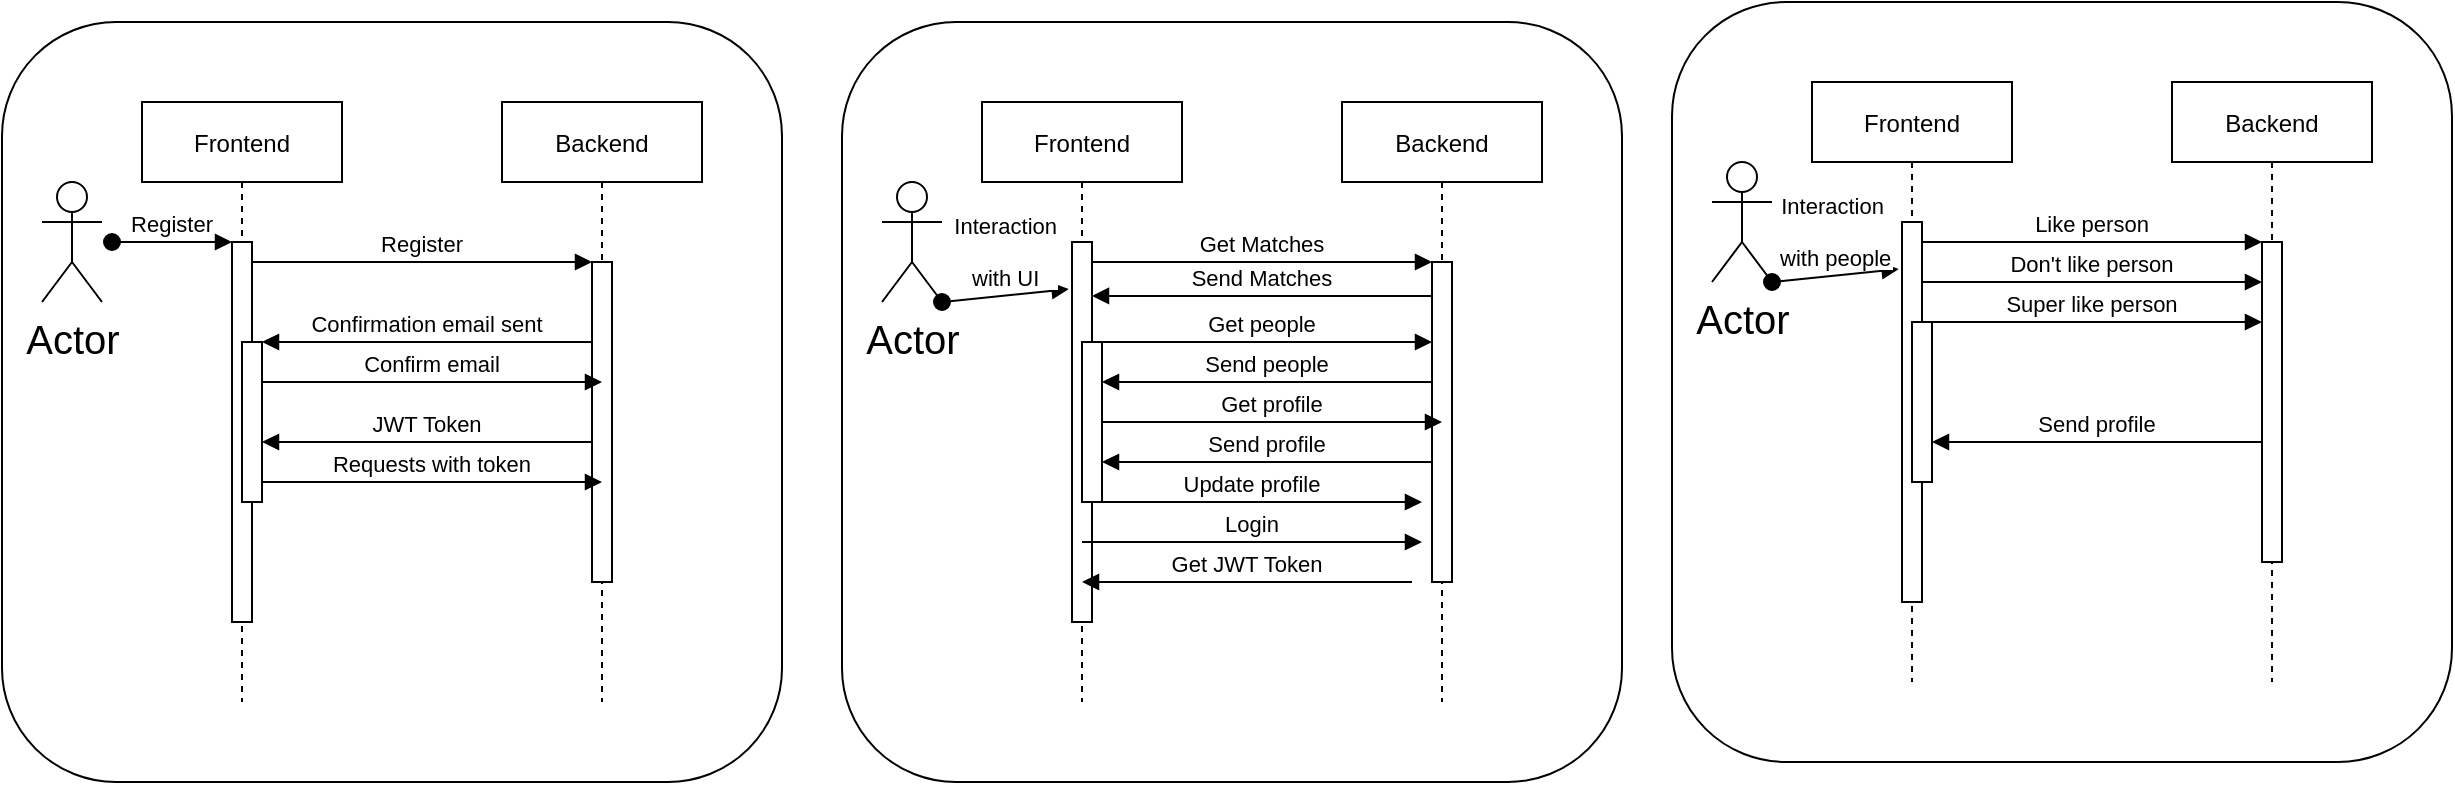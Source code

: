 <mxfile version="15.5.8" type="device"><diagram id="kgpKYQtTHZ0yAKxKKP6v" name="Page-1"><mxGraphModel dx="1185" dy="594" grid="1" gridSize="10" guides="1" tooltips="1" connect="1" arrows="1" fold="1" page="1" pageScale="1" pageWidth="850" pageHeight="1100" math="0" shadow="0"><root><mxCell id="0"/><mxCell id="1" parent="0"/><mxCell id="NJdDAcm6oPCr-IDA_0sG-4" value="" style="rounded=1;whiteSpace=wrap;html=1;fontSize=20;fillColor=default;verticalAlign=middle;" vertex="1" parent="1"><mxGeometry x="50" y="40" width="390" height="380" as="geometry"/></mxCell><mxCell id="3nuBFxr9cyL0pnOWT2aG-1" value="Frontend" style="shape=umlLifeline;perimeter=lifelinePerimeter;container=1;collapsible=0;recursiveResize=0;rounded=0;shadow=0;strokeWidth=1;" parent="1" vertex="1"><mxGeometry x="120" y="80" width="100" height="300" as="geometry"/></mxCell><mxCell id="3nuBFxr9cyL0pnOWT2aG-2" value="" style="points=[];perimeter=orthogonalPerimeter;rounded=0;shadow=0;strokeWidth=1;" parent="3nuBFxr9cyL0pnOWT2aG-1" vertex="1"><mxGeometry x="45" y="70" width="10" height="190" as="geometry"/></mxCell><mxCell id="3nuBFxr9cyL0pnOWT2aG-3" value="Register" style="verticalAlign=bottom;startArrow=oval;endArrow=block;startSize=8;shadow=0;strokeWidth=1;" parent="3nuBFxr9cyL0pnOWT2aG-1" target="3nuBFxr9cyL0pnOWT2aG-2" edge="1"><mxGeometry relative="1" as="geometry"><mxPoint x="-15" y="70" as="sourcePoint"/></mxGeometry></mxCell><mxCell id="3nuBFxr9cyL0pnOWT2aG-4" value="" style="points=[];perimeter=orthogonalPerimeter;rounded=0;shadow=0;strokeWidth=1;" parent="3nuBFxr9cyL0pnOWT2aG-1" vertex="1"><mxGeometry x="50" y="120" width="10" height="80" as="geometry"/></mxCell><mxCell id="3nuBFxr9cyL0pnOWT2aG-5" value="Backend" style="shape=umlLifeline;perimeter=lifelinePerimeter;container=1;collapsible=0;recursiveResize=0;rounded=0;shadow=0;strokeWidth=1;" parent="1" vertex="1"><mxGeometry x="300" y="80" width="100" height="300" as="geometry"/></mxCell><mxCell id="3nuBFxr9cyL0pnOWT2aG-6" value="" style="points=[];perimeter=orthogonalPerimeter;rounded=0;shadow=0;strokeWidth=1;" parent="3nuBFxr9cyL0pnOWT2aG-5" vertex="1"><mxGeometry x="45" y="80" width="10" height="160" as="geometry"/></mxCell><mxCell id="NJdDAcm6oPCr-IDA_0sG-3" value="JWT Token" style="verticalAlign=bottom;endArrow=block;entryX=1;entryY=0;shadow=0;strokeWidth=1;" edge="1" parent="3nuBFxr9cyL0pnOWT2aG-5"><mxGeometry relative="1" as="geometry"><mxPoint x="45" y="170" as="sourcePoint"/><mxPoint x="-120" y="170" as="targetPoint"/></mxGeometry></mxCell><mxCell id="NJdDAcm6oPCr-IDA_0sG-2" value="Confirm email" style="verticalAlign=bottom;endArrow=block;entryX=0;entryY=0;shadow=0;strokeWidth=1;" edge="1" parent="3nuBFxr9cyL0pnOWT2aG-5"><mxGeometry relative="1" as="geometry"><mxPoint x="-120" y="140.0" as="sourcePoint"/><mxPoint x="50" y="140.0" as="targetPoint"/></mxGeometry></mxCell><mxCell id="3nuBFxr9cyL0pnOWT2aG-8" value="Register" style="verticalAlign=bottom;endArrow=block;entryX=0;entryY=0;shadow=0;strokeWidth=1;" parent="1" source="3nuBFxr9cyL0pnOWT2aG-2" target="3nuBFxr9cyL0pnOWT2aG-6" edge="1"><mxGeometry relative="1" as="geometry"><mxPoint x="275" y="160" as="sourcePoint"/></mxGeometry></mxCell><mxCell id="3nuBFxr9cyL0pnOWT2aG-9" value="Confirmation email sent" style="verticalAlign=bottom;endArrow=block;entryX=1;entryY=0;shadow=0;strokeWidth=1;" parent="1" source="3nuBFxr9cyL0pnOWT2aG-6" target="3nuBFxr9cyL0pnOWT2aG-4" edge="1"><mxGeometry relative="1" as="geometry"><mxPoint x="240" y="200" as="sourcePoint"/></mxGeometry></mxCell><mxCell id="NJdDAcm6oPCr-IDA_0sG-1" value="Actor" style="shape=umlActor;verticalLabelPosition=bottom;verticalAlign=top;html=1;outlineConnect=0;fontSize=20;fillColor=default;" vertex="1" parent="1"><mxGeometry x="70" y="120" width="30" height="60" as="geometry"/></mxCell><mxCell id="NJdDAcm6oPCr-IDA_0sG-5" value="Requests with token" style="verticalAlign=bottom;endArrow=block;entryX=0;entryY=0;shadow=0;strokeWidth=1;" edge="1" parent="1"><mxGeometry relative="1" as="geometry"><mxPoint x="180" y="270.0" as="sourcePoint"/><mxPoint x="350" y="270.0" as="targetPoint"/></mxGeometry></mxCell><mxCell id="NJdDAcm6oPCr-IDA_0sG-6" value="" style="rounded=1;whiteSpace=wrap;html=1;fontSize=20;fillColor=default;verticalAlign=middle;" vertex="1" parent="1"><mxGeometry x="470" y="40" width="390" height="380" as="geometry"/></mxCell><mxCell id="NJdDAcm6oPCr-IDA_0sG-7" value="Frontend" style="shape=umlLifeline;perimeter=lifelinePerimeter;container=1;collapsible=0;recursiveResize=0;rounded=0;shadow=0;strokeWidth=1;" vertex="1" parent="1"><mxGeometry x="540" y="80" width="100" height="300" as="geometry"/></mxCell><mxCell id="NJdDAcm6oPCr-IDA_0sG-8" value="" style="points=[];perimeter=orthogonalPerimeter;rounded=0;shadow=0;strokeWidth=1;" vertex="1" parent="NJdDAcm6oPCr-IDA_0sG-7"><mxGeometry x="45" y="70" width="10" height="190" as="geometry"/></mxCell><mxCell id="NJdDAcm6oPCr-IDA_0sG-10" value="" style="points=[];perimeter=orthogonalPerimeter;rounded=0;shadow=0;strokeWidth=1;" vertex="1" parent="NJdDAcm6oPCr-IDA_0sG-7"><mxGeometry x="50" y="120" width="10" height="80" as="geometry"/></mxCell><mxCell id="NJdDAcm6oPCr-IDA_0sG-11" value="Backend" style="shape=umlLifeline;perimeter=lifelinePerimeter;container=1;collapsible=0;recursiveResize=0;rounded=0;shadow=0;strokeWidth=1;" vertex="1" parent="1"><mxGeometry x="720" y="80" width="100" height="300" as="geometry"/></mxCell><mxCell id="NJdDAcm6oPCr-IDA_0sG-12" value="" style="points=[];perimeter=orthogonalPerimeter;rounded=0;shadow=0;strokeWidth=1;" vertex="1" parent="NJdDAcm6oPCr-IDA_0sG-11"><mxGeometry x="45" y="80" width="10" height="160" as="geometry"/></mxCell><mxCell id="NJdDAcm6oPCr-IDA_0sG-13" value="Send people" style="verticalAlign=bottom;endArrow=block;entryX=1;entryY=0;shadow=0;strokeWidth=1;" edge="1" parent="NJdDAcm6oPCr-IDA_0sG-11"><mxGeometry relative="1" as="geometry"><mxPoint x="45" y="140" as="sourcePoint"/><mxPoint x="-120" y="140" as="targetPoint"/></mxGeometry></mxCell><mxCell id="NJdDAcm6oPCr-IDA_0sG-15" value="Get Matches" style="verticalAlign=bottom;endArrow=block;entryX=0;entryY=0;shadow=0;strokeWidth=1;" edge="1" parent="1" source="NJdDAcm6oPCr-IDA_0sG-8" target="NJdDAcm6oPCr-IDA_0sG-12"><mxGeometry relative="1" as="geometry"><mxPoint x="695" y="160" as="sourcePoint"/></mxGeometry></mxCell><mxCell id="NJdDAcm6oPCr-IDA_0sG-16" value="Send Matches" style="verticalAlign=bottom;endArrow=block;entryX=1;entryY=0.142;shadow=0;strokeWidth=1;entryDx=0;entryDy=0;entryPerimeter=0;" edge="1" parent="1" source="NJdDAcm6oPCr-IDA_0sG-12" target="NJdDAcm6oPCr-IDA_0sG-8"><mxGeometry relative="1" as="geometry"><mxPoint x="660" y="200" as="sourcePoint"/></mxGeometry></mxCell><mxCell id="NJdDAcm6oPCr-IDA_0sG-17" value="Actor" style="shape=umlActor;verticalLabelPosition=bottom;verticalAlign=top;html=1;outlineConnect=0;fontSize=20;fillColor=default;" vertex="1" parent="1"><mxGeometry x="490" y="120" width="30" height="60" as="geometry"/></mxCell><mxCell id="NJdDAcm6oPCr-IDA_0sG-18" value="Get profile" style="verticalAlign=bottom;endArrow=block;entryX=0;entryY=0;shadow=0;strokeWidth=1;" edge="1" parent="1"><mxGeometry relative="1" as="geometry"><mxPoint x="600" y="240.0" as="sourcePoint"/><mxPoint x="770" y="240.0" as="targetPoint"/></mxGeometry></mxCell><mxCell id="NJdDAcm6oPCr-IDA_0sG-14" value="Get people" style="verticalAlign=bottom;endArrow=block;entryX=0;entryY=0;shadow=0;strokeWidth=1;" edge="1" parent="1"><mxGeometry relative="1" as="geometry"><mxPoint x="595" y="200.0" as="sourcePoint"/><mxPoint x="765" y="200.0" as="targetPoint"/></mxGeometry></mxCell><mxCell id="NJdDAcm6oPCr-IDA_0sG-20" value="Send profile" style="verticalAlign=bottom;endArrow=block;entryX=1;entryY=0;shadow=0;strokeWidth=1;" edge="1" parent="1"><mxGeometry relative="1" as="geometry"><mxPoint x="765" y="260" as="sourcePoint"/><mxPoint x="600" y="260" as="targetPoint"/></mxGeometry></mxCell><mxCell id="NJdDAcm6oPCr-IDA_0sG-9" value="Interaction&#10;&#10;with UI" style="verticalAlign=bottom;startArrow=oval;endArrow=block;startSize=8;shadow=0;strokeWidth=1;entryX=-0.167;entryY=0.124;entryDx=0;entryDy=0;entryPerimeter=0;exitX=1;exitY=1;exitDx=0;exitDy=0;exitPerimeter=0;" edge="1" parent="1" target="NJdDAcm6oPCr-IDA_0sG-8" source="NJdDAcm6oPCr-IDA_0sG-17"><mxGeometry relative="1" as="geometry"><mxPoint x="525" y="150" as="sourcePoint"/></mxGeometry></mxCell><mxCell id="NJdDAcm6oPCr-IDA_0sG-21" value="" style="rounded=1;whiteSpace=wrap;html=1;fontSize=20;fillColor=default;verticalAlign=middle;" vertex="1" parent="1"><mxGeometry x="885" y="30" width="390" height="380" as="geometry"/></mxCell><mxCell id="NJdDAcm6oPCr-IDA_0sG-22" value="Frontend" style="shape=umlLifeline;perimeter=lifelinePerimeter;container=1;collapsible=0;recursiveResize=0;rounded=0;shadow=0;strokeWidth=1;" vertex="1" parent="1"><mxGeometry x="955" y="70" width="100" height="300" as="geometry"/></mxCell><mxCell id="NJdDAcm6oPCr-IDA_0sG-23" value="" style="points=[];perimeter=orthogonalPerimeter;rounded=0;shadow=0;strokeWidth=1;" vertex="1" parent="NJdDAcm6oPCr-IDA_0sG-22"><mxGeometry x="45" y="70" width="10" height="190" as="geometry"/></mxCell><mxCell id="NJdDAcm6oPCr-IDA_0sG-24" value="" style="points=[];perimeter=orthogonalPerimeter;rounded=0;shadow=0;strokeWidth=1;" vertex="1" parent="NJdDAcm6oPCr-IDA_0sG-22"><mxGeometry x="50" y="120" width="10" height="80" as="geometry"/></mxCell><mxCell id="NJdDAcm6oPCr-IDA_0sG-25" value="Backend" style="shape=umlLifeline;perimeter=lifelinePerimeter;container=1;collapsible=0;recursiveResize=0;rounded=0;shadow=0;strokeWidth=1;" vertex="1" parent="1"><mxGeometry x="1135" y="70" width="100" height="300" as="geometry"/></mxCell><mxCell id="NJdDAcm6oPCr-IDA_0sG-26" value="" style="points=[];perimeter=orthogonalPerimeter;rounded=0;shadow=0;strokeWidth=1;" vertex="1" parent="NJdDAcm6oPCr-IDA_0sG-25"><mxGeometry x="45" y="80" width="10" height="160" as="geometry"/></mxCell><mxCell id="NJdDAcm6oPCr-IDA_0sG-28" value="Like person" style="verticalAlign=bottom;endArrow=block;entryX=0;entryY=0;shadow=0;strokeWidth=1;" edge="1" parent="1" source="NJdDAcm6oPCr-IDA_0sG-23" target="NJdDAcm6oPCr-IDA_0sG-26"><mxGeometry relative="1" as="geometry"><mxPoint x="1110" y="150" as="sourcePoint"/></mxGeometry></mxCell><mxCell id="NJdDAcm6oPCr-IDA_0sG-30" value="Actor" style="shape=umlActor;verticalLabelPosition=bottom;verticalAlign=top;html=1;outlineConnect=0;fontSize=20;fillColor=default;" vertex="1" parent="1"><mxGeometry x="905" y="110" width="30" height="60" as="geometry"/></mxCell><mxCell id="NJdDAcm6oPCr-IDA_0sG-33" value="Send profile" style="verticalAlign=bottom;endArrow=block;entryX=1;entryY=0;shadow=0;strokeWidth=1;" edge="1" parent="1"><mxGeometry relative="1" as="geometry"><mxPoint x="1180" y="250" as="sourcePoint"/><mxPoint x="1015" y="250" as="targetPoint"/></mxGeometry></mxCell><mxCell id="NJdDAcm6oPCr-IDA_0sG-34" value="Interaction &#10;&#10;with people" style="verticalAlign=bottom;startArrow=oval;endArrow=block;startSize=8;shadow=0;strokeWidth=1;entryX=-0.167;entryY=0.124;entryDx=0;entryDy=0;entryPerimeter=0;exitX=1;exitY=1;exitDx=0;exitDy=0;exitPerimeter=0;" edge="1" parent="1" source="NJdDAcm6oPCr-IDA_0sG-30" target="NJdDAcm6oPCr-IDA_0sG-23"><mxGeometry relative="1" as="geometry"><mxPoint x="940" y="140" as="sourcePoint"/></mxGeometry></mxCell><mxCell id="NJdDAcm6oPCr-IDA_0sG-35" value="Update profile" style="verticalAlign=bottom;endArrow=block;entryX=0;entryY=0;shadow=0;strokeWidth=1;" edge="1" parent="1"><mxGeometry relative="1" as="geometry"><mxPoint x="590" y="280.0" as="sourcePoint"/><mxPoint x="760" y="280.0" as="targetPoint"/></mxGeometry></mxCell><mxCell id="NJdDAcm6oPCr-IDA_0sG-36" value="Login" style="verticalAlign=bottom;endArrow=block;entryX=0;entryY=0;shadow=0;strokeWidth=1;" edge="1" parent="1"><mxGeometry relative="1" as="geometry"><mxPoint x="590" y="300.0" as="sourcePoint"/><mxPoint x="760" y="300.0" as="targetPoint"/></mxGeometry></mxCell><mxCell id="NJdDAcm6oPCr-IDA_0sG-37" value="Get JWT Token" style="verticalAlign=bottom;endArrow=block;entryX=1;entryY=0;shadow=0;strokeWidth=1;" edge="1" parent="1"><mxGeometry relative="1" as="geometry"><mxPoint x="755" y="320" as="sourcePoint"/><mxPoint x="590" y="320" as="targetPoint"/></mxGeometry></mxCell><mxCell id="NJdDAcm6oPCr-IDA_0sG-40" value="Don't like person" style="verticalAlign=bottom;endArrow=block;entryX=0;entryY=0;shadow=0;strokeWidth=1;" edge="1" parent="1"><mxGeometry relative="1" as="geometry"><mxPoint x="1010" y="170.0" as="sourcePoint"/><mxPoint x="1180" y="170.0" as="targetPoint"/></mxGeometry></mxCell><mxCell id="NJdDAcm6oPCr-IDA_0sG-41" value="Super like person" style="verticalAlign=bottom;endArrow=block;entryX=0;entryY=0;shadow=0;strokeWidth=1;" edge="1" parent="1"><mxGeometry relative="1" as="geometry"><mxPoint x="1010" y="190.0" as="sourcePoint"/><mxPoint x="1180" y="190.0" as="targetPoint"/></mxGeometry></mxCell></root></mxGraphModel></diagram></mxfile>